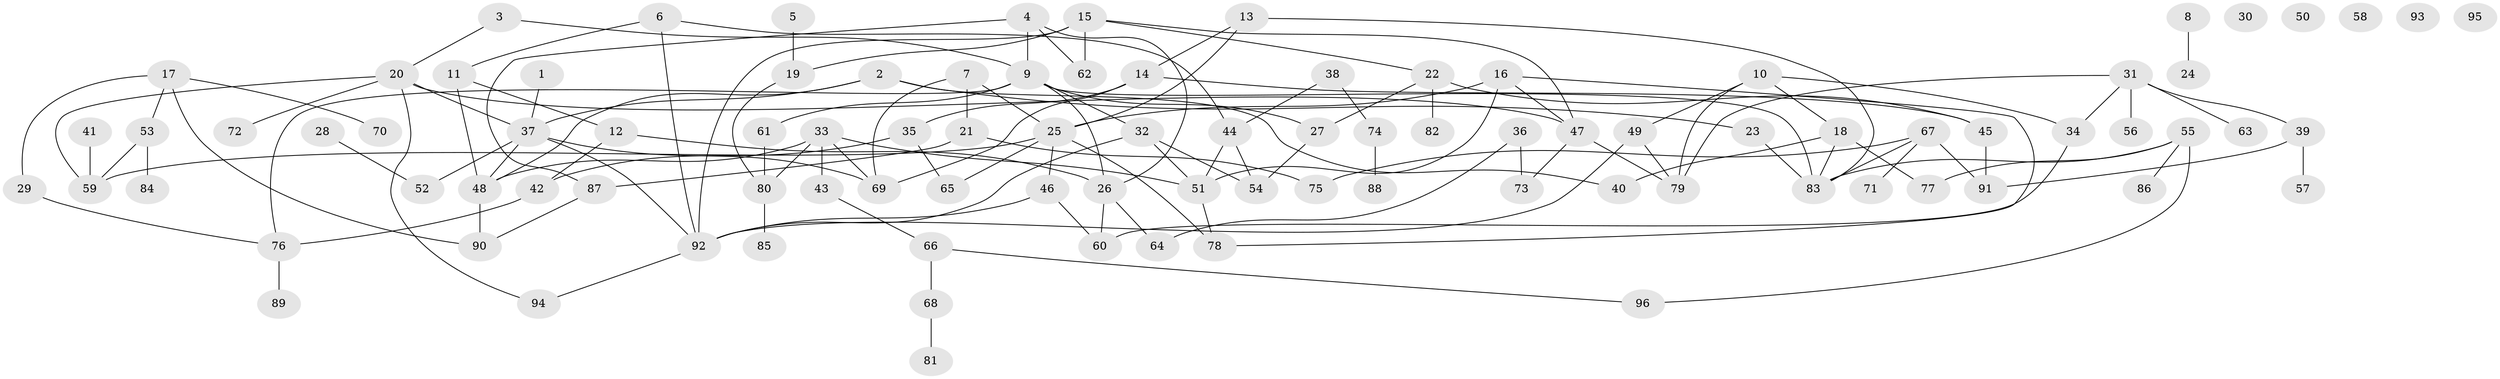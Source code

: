 // coarse degree distribution, {1: 0.23809523809523808, 3: 0.12698412698412698, 2: 0.14285714285714285, 4: 0.1746031746031746, 5: 0.07936507936507936, 7: 0.031746031746031744, 0: 0.09523809523809523, 9: 0.031746031746031744, 6: 0.047619047619047616, 8: 0.031746031746031744}
// Generated by graph-tools (version 1.1) at 2025/41/03/06/25 10:41:24]
// undirected, 96 vertices, 135 edges
graph export_dot {
graph [start="1"]
  node [color=gray90,style=filled];
  1;
  2;
  3;
  4;
  5;
  6;
  7;
  8;
  9;
  10;
  11;
  12;
  13;
  14;
  15;
  16;
  17;
  18;
  19;
  20;
  21;
  22;
  23;
  24;
  25;
  26;
  27;
  28;
  29;
  30;
  31;
  32;
  33;
  34;
  35;
  36;
  37;
  38;
  39;
  40;
  41;
  42;
  43;
  44;
  45;
  46;
  47;
  48;
  49;
  50;
  51;
  52;
  53;
  54;
  55;
  56;
  57;
  58;
  59;
  60;
  61;
  62;
  63;
  64;
  65;
  66;
  67;
  68;
  69;
  70;
  71;
  72;
  73;
  74;
  75;
  76;
  77;
  78;
  79;
  80;
  81;
  82;
  83;
  84;
  85;
  86;
  87;
  88;
  89;
  90;
  91;
  92;
  93;
  94;
  95;
  96;
  1 -- 37;
  2 -- 23;
  2 -- 37;
  2 -- 40;
  2 -- 48;
  3 -- 9;
  3 -- 20;
  4 -- 9;
  4 -- 26;
  4 -- 62;
  4 -- 87;
  5 -- 19;
  6 -- 11;
  6 -- 44;
  6 -- 92;
  7 -- 21;
  7 -- 25;
  7 -- 69;
  8 -- 24;
  9 -- 26;
  9 -- 27;
  9 -- 32;
  9 -- 61;
  9 -- 76;
  9 -- 83;
  10 -- 18;
  10 -- 34;
  10 -- 49;
  10 -- 79;
  11 -- 12;
  11 -- 48;
  12 -- 26;
  12 -- 42;
  13 -- 14;
  13 -- 25;
  13 -- 83;
  14 -- 35;
  14 -- 45;
  14 -- 69;
  15 -- 19;
  15 -- 22;
  15 -- 47;
  15 -- 62;
  15 -- 92;
  16 -- 25;
  16 -- 47;
  16 -- 51;
  16 -- 78;
  17 -- 29;
  17 -- 53;
  17 -- 70;
  17 -- 90;
  18 -- 40;
  18 -- 77;
  18 -- 83;
  19 -- 80;
  20 -- 37;
  20 -- 47;
  20 -- 59;
  20 -- 72;
  20 -- 94;
  21 -- 75;
  21 -- 87;
  22 -- 27;
  22 -- 45;
  22 -- 82;
  23 -- 83;
  25 -- 46;
  25 -- 59;
  25 -- 65;
  25 -- 78;
  26 -- 60;
  26 -- 64;
  27 -- 54;
  28 -- 52;
  29 -- 76;
  31 -- 34;
  31 -- 39;
  31 -- 56;
  31 -- 63;
  31 -- 79;
  32 -- 51;
  32 -- 54;
  32 -- 92;
  33 -- 43;
  33 -- 48;
  33 -- 51;
  33 -- 69;
  33 -- 80;
  34 -- 60;
  35 -- 42;
  35 -- 65;
  36 -- 64;
  36 -- 73;
  37 -- 48;
  37 -- 52;
  37 -- 69;
  37 -- 92;
  38 -- 44;
  38 -- 74;
  39 -- 57;
  39 -- 91;
  41 -- 59;
  42 -- 76;
  43 -- 66;
  44 -- 51;
  44 -- 54;
  45 -- 91;
  46 -- 60;
  46 -- 92;
  47 -- 73;
  47 -- 79;
  48 -- 90;
  49 -- 79;
  49 -- 92;
  51 -- 78;
  53 -- 59;
  53 -- 84;
  55 -- 77;
  55 -- 83;
  55 -- 86;
  55 -- 96;
  61 -- 80;
  66 -- 68;
  66 -- 96;
  67 -- 71;
  67 -- 75;
  67 -- 83;
  67 -- 91;
  68 -- 81;
  74 -- 88;
  76 -- 89;
  80 -- 85;
  87 -- 90;
  92 -- 94;
}
